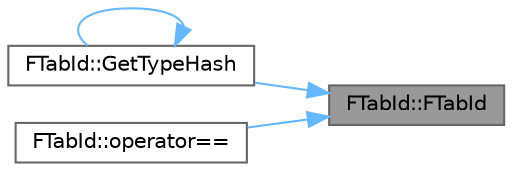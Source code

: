 digraph "FTabId::FTabId"
{
 // INTERACTIVE_SVG=YES
 // LATEX_PDF_SIZE
  bgcolor="transparent";
  edge [fontname=Helvetica,fontsize=10,labelfontname=Helvetica,labelfontsize=10];
  node [fontname=Helvetica,fontsize=10,shape=box,height=0.2,width=0.4];
  rankdir="RL";
  Node1 [id="Node000001",label="FTabId::FTabId",height=0.2,width=0.4,color="gray40", fillcolor="grey60", style="filled", fontcolor="black",tooltip=" "];
  Node1 -> Node2 [id="edge1_Node000001_Node000002",dir="back",color="steelblue1",style="solid",tooltip=" "];
  Node2 [id="Node000002",label="FTabId::GetTypeHash",height=0.2,width=0.4,color="grey40", fillcolor="white", style="filled",URL="$d9/de3/structFTabId.html#a539c4a949a57c22645c2e6e451b3a2cc",tooltip=" "];
  Node2 -> Node2 [id="edge2_Node000002_Node000002",dir="back",color="steelblue1",style="solid",tooltip=" "];
  Node1 -> Node3 [id="edge3_Node000001_Node000003",dir="back",color="steelblue1",style="solid",tooltip=" "];
  Node3 [id="Node000003",label="FTabId::operator==",height=0.2,width=0.4,color="grey40", fillcolor="white", style="filled",URL="$d9/de3/structFTabId.html#ab963b650071dc6a8d4d53042c5a2eb8b",tooltip=" "];
}
